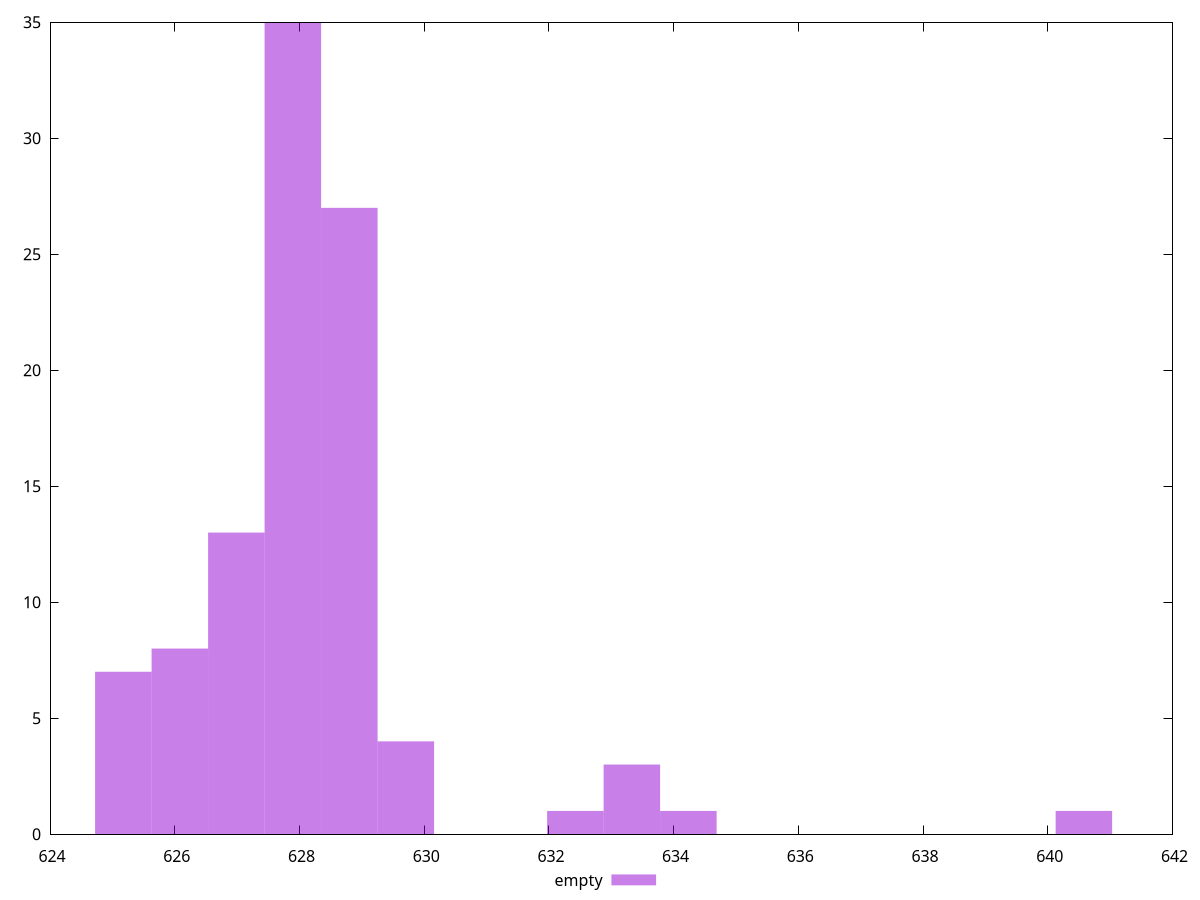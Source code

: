 $_empty <<EOF
640.5789672309238 1
628.8002874940045 27
627.8942352065491 35
626.0821306316384 8
625.1760783441831 7
629.7063397814597 4
626.9881829190938 13
633.3305489312811 3
634.2366012187365 1
632.4244966438258 1
EOF
set key outside below
set terminal pngcairo
set output "report_00005_2020-11-02T22-26-11.212Z/metrics/empty//raw_hist.png"
set yrange [0:35]
set boxwidth 0.9060522874553378
set style fill transparent solid 0.5 noborder
plot $_empty title "empty" with boxes ,